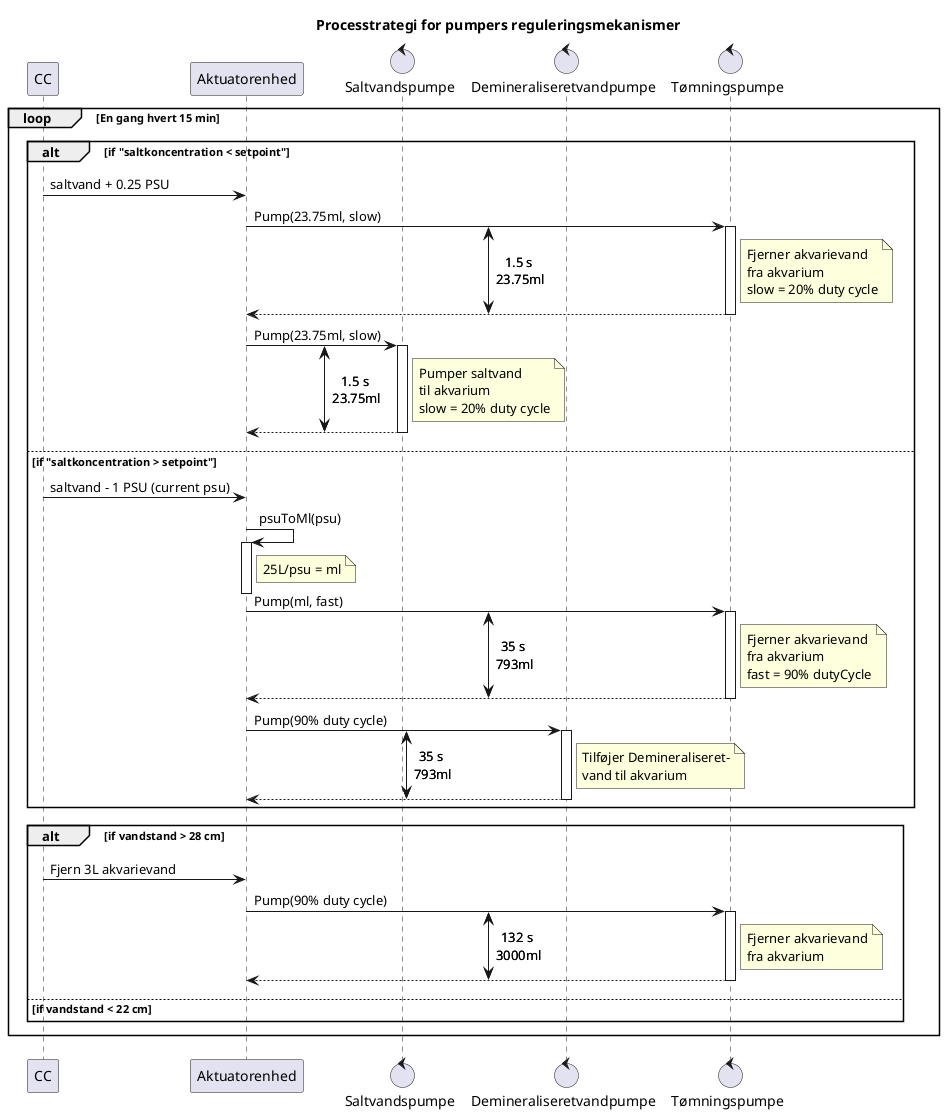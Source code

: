 @startuml SD_pumpningsforløb

!pragma teoz true

participant CC
participant Aktuatorenhed
control Saltvandspumpe
control Demineraliseretvandpumpe
control Tømningspumpe
title Processtrategi for pumpers reguleringsmekanismer


loop En gang hvert 15 min

    alt if "saltkoncentration < setpoint"
        
    CC -> Aktuatorenhed : saltvand + 0.25 PSU
        {startTøm1} Aktuatorenhed -> Tømningspumpe : Pump(23.75ml, slow)
        activate Tømningspumpe 
        note right Tømningspumpe : Fjerner akvarievand\nfra akvarium\nslow = 20% duty cycle
        {endTøm1} Tømningspumpe --> Aktuatorenhed
        deactivate Tømningspumpe
        {startTøm1} <-> {endTøm1} : 1.5 s\n 23.75ml
        
        {startSalt1} Aktuatorenhed -> Saltvandspumpe: Pump(23.75ml, slow)
        activate Saltvandspumpe 
        note right Saltvandspumpe : Pumper saltvand\ntil akvarium\nslow = 20% duty cycle
        {endSalt1} Saltvandspumpe --> Aktuatorenhed
        deactivate Saltvandspumpe
        {startSalt1} <-> {endSalt1} : 1.5 s\n 23.75ml

    else if "saltkoncentration > setpoint"

        CC -> Aktuatorenhed : saltvand - 1 PSU (current psu)
        Aktuatorenhed -> Aktuatorenhed : psuToMl(psu)
        activate Aktuatorenhed
        note right Aktuatorenhed : 25L/psu = ml
        deactivate Aktuatorenhed

        {startTøm2} Aktuatorenhed -> Tømningspumpe : Pump(ml, fast)
        activate Tømningspumpe 
        note right Tømningspumpe : Fjerner akvarievand\nfra akvarium\nfast = 90% dutyCycle
        {endTøm2} Tømningspumpe --> Aktuatorenhed
        deactivate Tømningspumpe
        {startTøm2} <-> {endTøm2} : 35 s\n 793ml

        {startDemi1} Aktuatorenhed -> Demineraliseretvandpumpe : Pump(90% duty cycle)
        activate Demineraliseretvandpumpe 
        note right Demineraliseretvandpumpe : Tilføjer Demineraliseret-\nvand til akvarium
        {endDemi1} Demineraliseretvandpumpe --> Aktuatorenhed
        deactivate Demineraliseretvandpumpe
        {startDemi1} <-> {endDemi1} : 35 s\n 793ml
    end

    alt if vandstand > 28 cm
        CC -> Aktuatorenhed : Fjern 3L akvarievand
        {startTøm3} Aktuatorenhed -> Tømningspumpe : Pump(90% duty cycle)
        activate Tømningspumpe 
        note right Tømningspumpe : Fjerner akvarievand\nfra akvarium
        {endTøm3} Tømningspumpe --> Aktuatorenhed
        deactivate Tømningspumpe
        {startTøm3} <-> {endTøm3} : 132 s\n 3000ml


    else if vandstand < 22 cm



end

@enduml